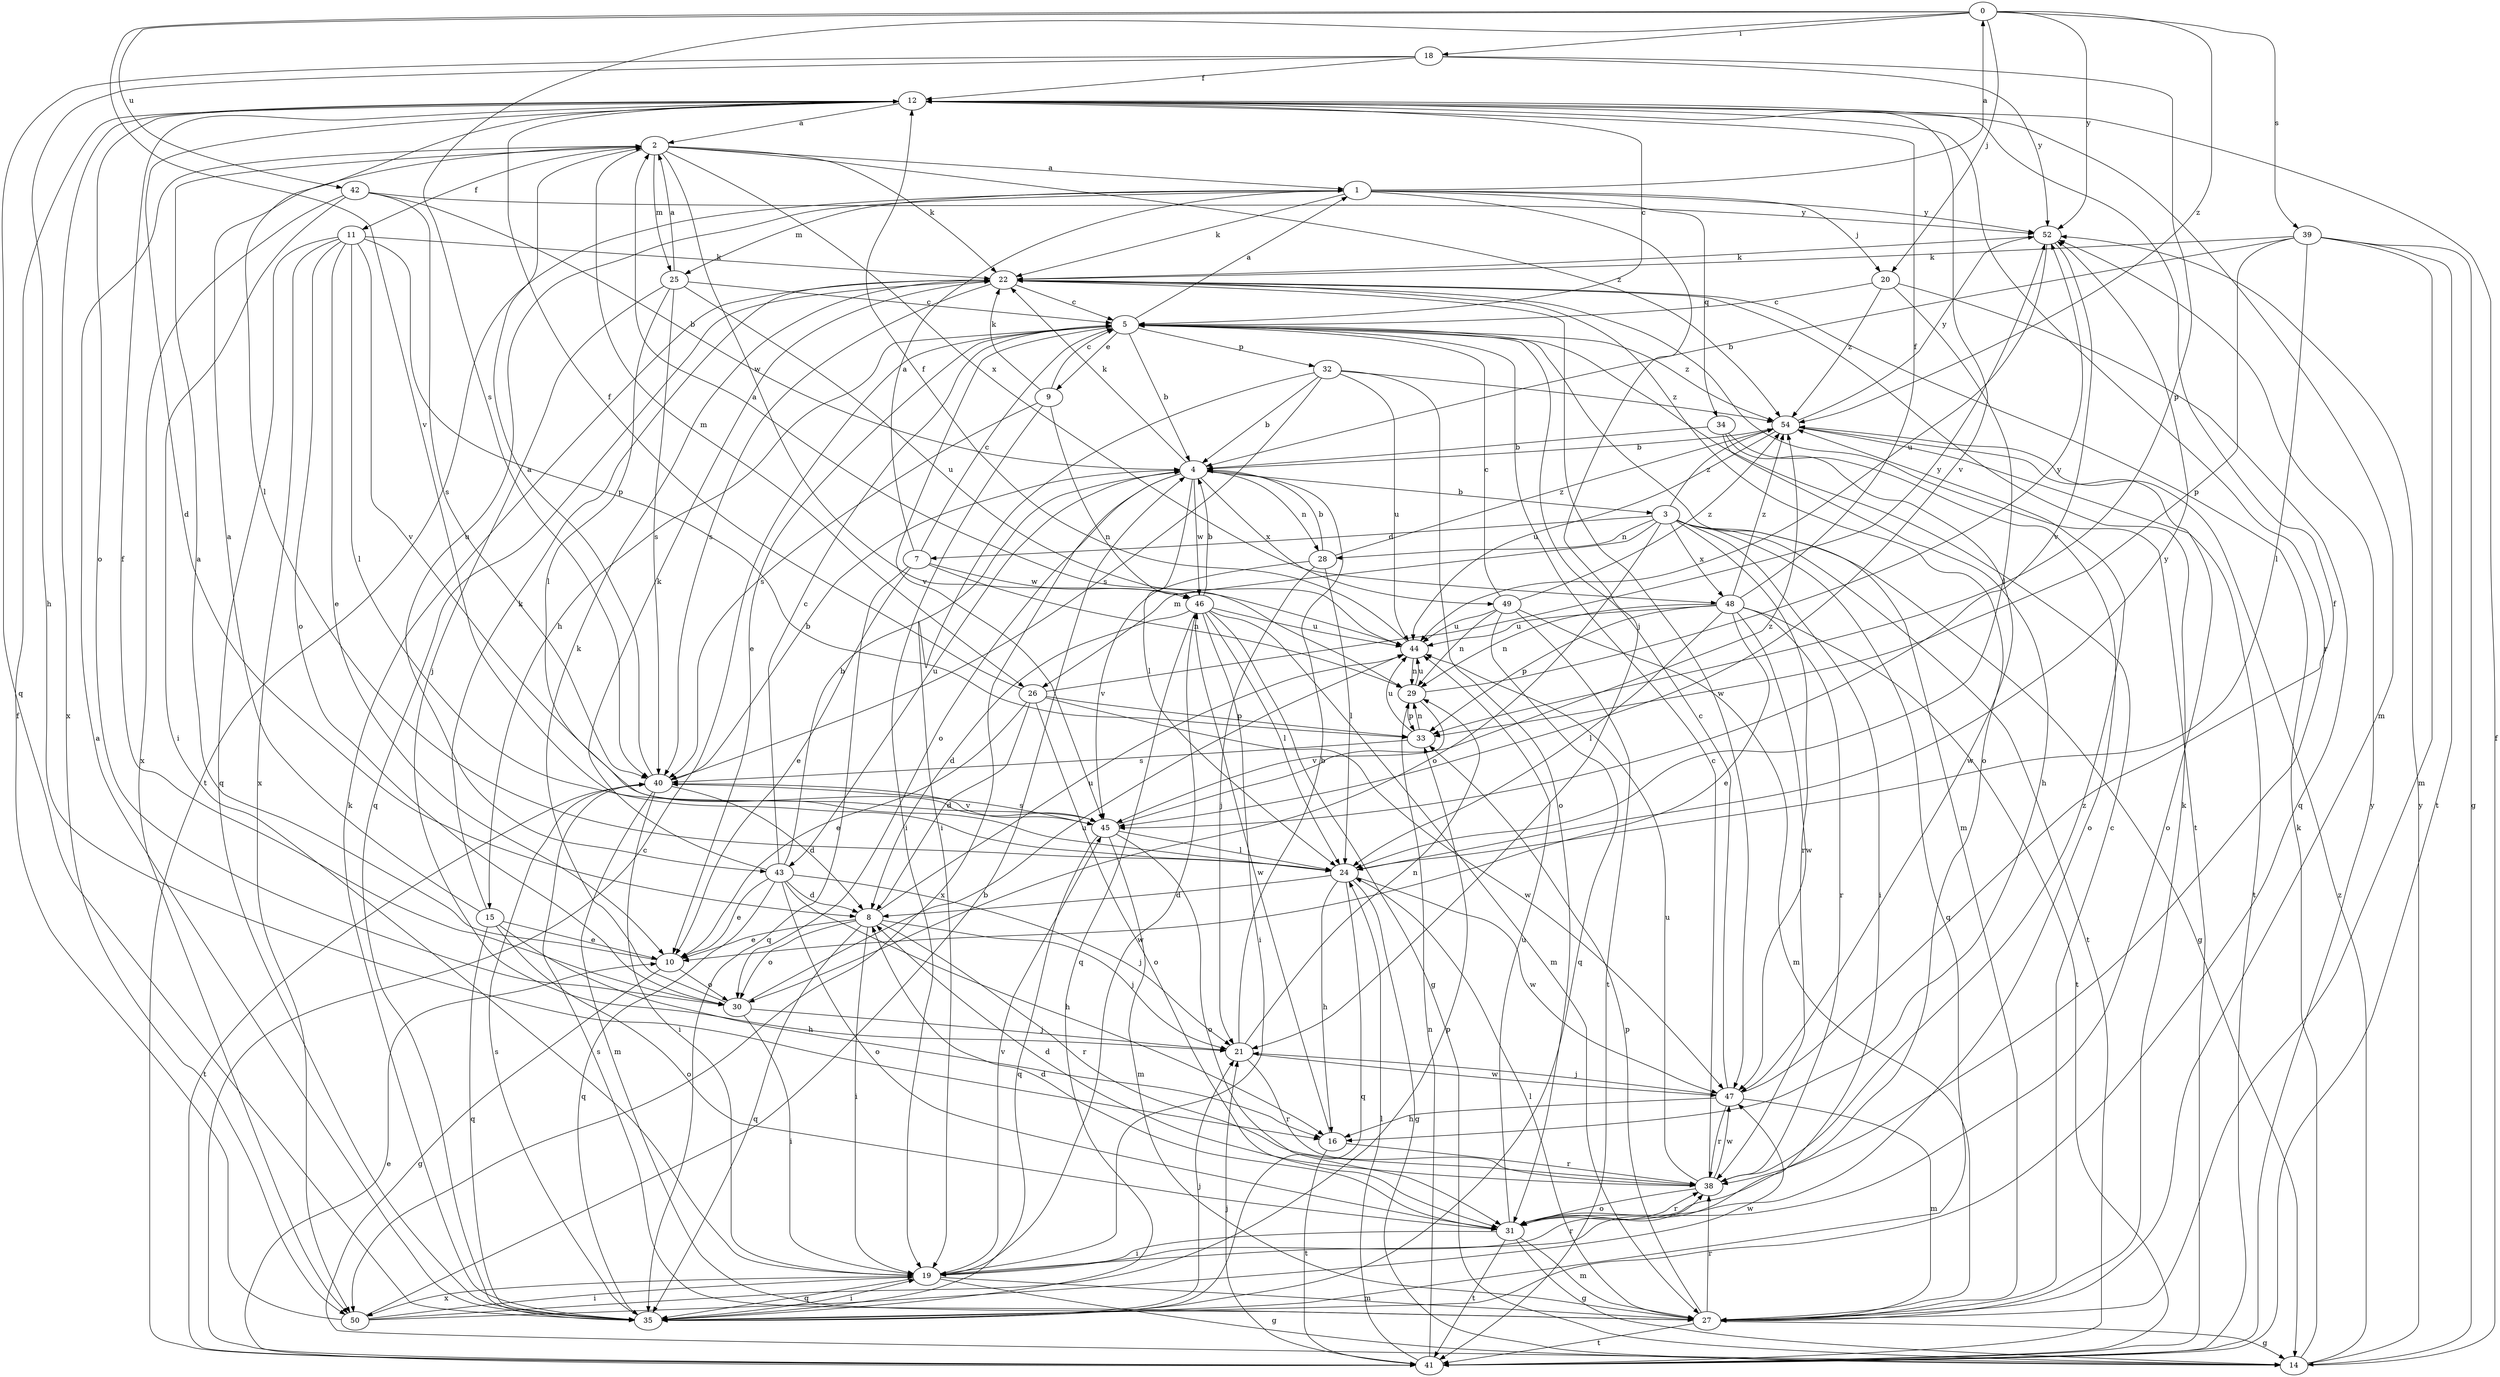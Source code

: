 strict digraph  {
0;
1;
2;
3;
4;
5;
7;
8;
9;
10;
11;
12;
14;
15;
16;
18;
19;
20;
21;
22;
24;
25;
26;
27;
28;
29;
30;
31;
32;
33;
34;
35;
38;
39;
40;
41;
42;
43;
44;
45;
46;
47;
48;
49;
50;
52;
54;
0 -> 18  [label=i];
0 -> 20  [label=j];
0 -> 39  [label=s];
0 -> 40  [label=s];
0 -> 42  [label=u];
0 -> 45  [label=v];
0 -> 52  [label=y];
0 -> 54  [label=z];
1 -> 0  [label=a];
1 -> 20  [label=j];
1 -> 21  [label=j];
1 -> 22  [label=k];
1 -> 25  [label=m];
1 -> 34  [label=q];
1 -> 41  [label=t];
1 -> 43  [label=u];
1 -> 52  [label=y];
2 -> 1  [label=a];
2 -> 11  [label=f];
2 -> 22  [label=k];
2 -> 25  [label=m];
2 -> 26  [label=m];
2 -> 46  [label=w];
2 -> 48  [label=x];
2 -> 54  [label=z];
3 -> 7  [label=d];
3 -> 14  [label=g];
3 -> 19  [label=i];
3 -> 26  [label=m];
3 -> 28  [label=n];
3 -> 30  [label=o];
3 -> 35  [label=q];
3 -> 38  [label=r];
3 -> 41  [label=t];
3 -> 48  [label=x];
3 -> 54  [label=z];
4 -> 3  [label=b];
4 -> 22  [label=k];
4 -> 24  [label=l];
4 -> 28  [label=n];
4 -> 30  [label=o];
4 -> 43  [label=u];
4 -> 46  [label=w];
4 -> 49  [label=x];
4 -> 50  [label=x];
5 -> 1  [label=a];
5 -> 4  [label=b];
5 -> 9  [label=e];
5 -> 10  [label=e];
5 -> 15  [label=h];
5 -> 27  [label=m];
5 -> 32  [label=p];
5 -> 45  [label=v];
5 -> 54  [label=z];
7 -> 1  [label=a];
7 -> 5  [label=c];
7 -> 10  [label=e];
7 -> 29  [label=n];
7 -> 35  [label=q];
7 -> 46  [label=w];
8 -> 10  [label=e];
8 -> 19  [label=i];
8 -> 21  [label=j];
8 -> 30  [label=o];
8 -> 35  [label=q];
8 -> 38  [label=r];
8 -> 44  [label=u];
9 -> 5  [label=c];
9 -> 19  [label=i];
9 -> 22  [label=k];
9 -> 29  [label=n];
9 -> 40  [label=s];
10 -> 2  [label=a];
10 -> 14  [label=g];
10 -> 30  [label=o];
11 -> 10  [label=e];
11 -> 22  [label=k];
11 -> 24  [label=l];
11 -> 30  [label=o];
11 -> 33  [label=p];
11 -> 35  [label=q];
11 -> 45  [label=v];
11 -> 50  [label=x];
12 -> 2  [label=a];
12 -> 5  [label=c];
12 -> 8  [label=d];
12 -> 24  [label=l];
12 -> 27  [label=m];
12 -> 30  [label=o];
12 -> 38  [label=r];
12 -> 45  [label=v];
12 -> 50  [label=x];
14 -> 12  [label=f];
14 -> 22  [label=k];
14 -> 52  [label=y];
14 -> 54  [label=z];
15 -> 2  [label=a];
15 -> 10  [label=e];
15 -> 16  [label=h];
15 -> 22  [label=k];
15 -> 31  [label=o];
15 -> 35  [label=q];
16 -> 38  [label=r];
16 -> 41  [label=t];
16 -> 46  [label=w];
18 -> 12  [label=f];
18 -> 16  [label=h];
18 -> 33  [label=p];
18 -> 35  [label=q];
18 -> 52  [label=y];
19 -> 14  [label=g];
19 -> 27  [label=m];
19 -> 35  [label=q];
19 -> 38  [label=r];
19 -> 45  [label=v];
19 -> 46  [label=w];
19 -> 50  [label=x];
20 -> 5  [label=c];
20 -> 24  [label=l];
20 -> 35  [label=q];
20 -> 54  [label=z];
21 -> 4  [label=b];
21 -> 29  [label=n];
21 -> 38  [label=r];
21 -> 47  [label=w];
22 -> 5  [label=c];
22 -> 31  [label=o];
22 -> 35  [label=q];
22 -> 40  [label=s];
22 -> 41  [label=t];
22 -> 47  [label=w];
24 -> 8  [label=d];
24 -> 14  [label=g];
24 -> 16  [label=h];
24 -> 35  [label=q];
24 -> 47  [label=w];
24 -> 52  [label=y];
25 -> 2  [label=a];
25 -> 5  [label=c];
25 -> 21  [label=j];
25 -> 24  [label=l];
25 -> 40  [label=s];
25 -> 44  [label=u];
26 -> 8  [label=d];
26 -> 10  [label=e];
26 -> 12  [label=f];
26 -> 31  [label=o];
26 -> 33  [label=p];
26 -> 47  [label=w];
26 -> 52  [label=y];
27 -> 5  [label=c];
27 -> 14  [label=g];
27 -> 22  [label=k];
27 -> 24  [label=l];
27 -> 33  [label=p];
27 -> 38  [label=r];
27 -> 40  [label=s];
27 -> 41  [label=t];
28 -> 4  [label=b];
28 -> 21  [label=j];
28 -> 24  [label=l];
28 -> 45  [label=v];
28 -> 54  [label=z];
29 -> 33  [label=p];
29 -> 44  [label=u];
29 -> 45  [label=v];
29 -> 52  [label=y];
30 -> 12  [label=f];
30 -> 19  [label=i];
30 -> 21  [label=j];
30 -> 22  [label=k];
30 -> 44  [label=u];
31 -> 8  [label=d];
31 -> 14  [label=g];
31 -> 19  [label=i];
31 -> 27  [label=m];
31 -> 38  [label=r];
31 -> 41  [label=t];
31 -> 44  [label=u];
32 -> 4  [label=b];
32 -> 19  [label=i];
32 -> 31  [label=o];
32 -> 40  [label=s];
32 -> 44  [label=u];
32 -> 54  [label=z];
33 -> 29  [label=n];
33 -> 40  [label=s];
33 -> 44  [label=u];
34 -> 4  [label=b];
34 -> 16  [label=h];
34 -> 31  [label=o];
34 -> 47  [label=w];
35 -> 2  [label=a];
35 -> 19  [label=i];
35 -> 21  [label=j];
35 -> 22  [label=k];
35 -> 40  [label=s];
38 -> 5  [label=c];
38 -> 8  [label=d];
38 -> 31  [label=o];
38 -> 44  [label=u];
38 -> 47  [label=w];
38 -> 54  [label=z];
39 -> 4  [label=b];
39 -> 14  [label=g];
39 -> 22  [label=k];
39 -> 24  [label=l];
39 -> 27  [label=m];
39 -> 33  [label=p];
39 -> 41  [label=t];
40 -> 2  [label=a];
40 -> 4  [label=b];
40 -> 8  [label=d];
40 -> 19  [label=i];
40 -> 27  [label=m];
40 -> 41  [label=t];
40 -> 45  [label=v];
41 -> 5  [label=c];
41 -> 10  [label=e];
41 -> 21  [label=j];
41 -> 24  [label=l];
41 -> 29  [label=n];
41 -> 52  [label=y];
42 -> 4  [label=b];
42 -> 19  [label=i];
42 -> 40  [label=s];
42 -> 50  [label=x];
42 -> 52  [label=y];
43 -> 4  [label=b];
43 -> 5  [label=c];
43 -> 8  [label=d];
43 -> 10  [label=e];
43 -> 16  [label=h];
43 -> 21  [label=j];
43 -> 22  [label=k];
43 -> 31  [label=o];
43 -> 35  [label=q];
44 -> 2  [label=a];
44 -> 12  [label=f];
44 -> 29  [label=n];
45 -> 24  [label=l];
45 -> 27  [label=m];
45 -> 31  [label=o];
45 -> 35  [label=q];
45 -> 40  [label=s];
45 -> 54  [label=z];
46 -> 4  [label=b];
46 -> 8  [label=d];
46 -> 14  [label=g];
46 -> 19  [label=i];
46 -> 24  [label=l];
46 -> 27  [label=m];
46 -> 35  [label=q];
46 -> 44  [label=u];
47 -> 5  [label=c];
47 -> 12  [label=f];
47 -> 16  [label=h];
47 -> 21  [label=j];
47 -> 27  [label=m];
47 -> 38  [label=r];
48 -> 10  [label=e];
48 -> 12  [label=f];
48 -> 24  [label=l];
48 -> 29  [label=n];
48 -> 33  [label=p];
48 -> 38  [label=r];
48 -> 41  [label=t];
48 -> 44  [label=u];
48 -> 47  [label=w];
48 -> 54  [label=z];
49 -> 5  [label=c];
49 -> 27  [label=m];
49 -> 29  [label=n];
49 -> 35  [label=q];
49 -> 41  [label=t];
49 -> 44  [label=u];
49 -> 54  [label=z];
50 -> 4  [label=b];
50 -> 12  [label=f];
50 -> 19  [label=i];
50 -> 33  [label=p];
50 -> 47  [label=w];
52 -> 22  [label=k];
52 -> 44  [label=u];
52 -> 45  [label=v];
54 -> 4  [label=b];
54 -> 31  [label=o];
54 -> 41  [label=t];
54 -> 44  [label=u];
54 -> 52  [label=y];
}
